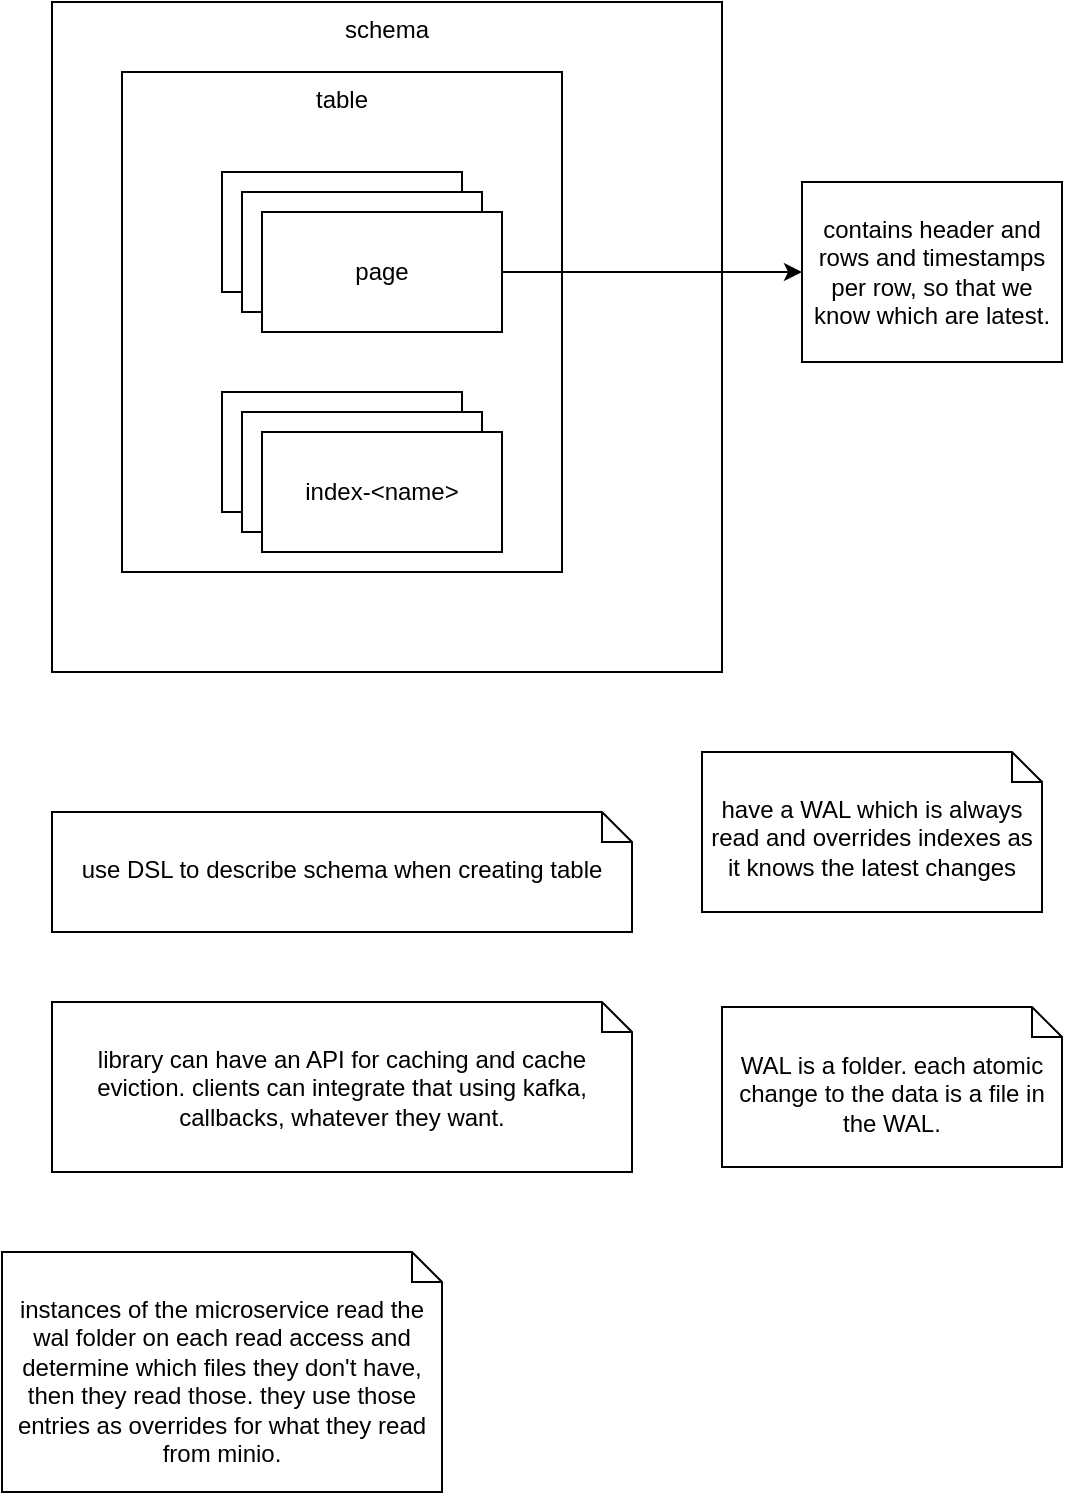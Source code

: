 <mxfile version="26.0.7">
  <diagram name="Page-1" id="Zd5h04fM4v0t592Zn4om">
    <mxGraphModel dx="1434" dy="754" grid="1" gridSize="10" guides="1" tooltips="1" connect="1" arrows="1" fold="1" page="1" pageScale="1" pageWidth="827" pageHeight="1169" math="0" shadow="0">
      <root>
        <mxCell id="0" />
        <mxCell id="1" parent="0" />
        <mxCell id="_BPiIGnPzIFbj7_7w4_a-9" value="schema" style="rounded=0;whiteSpace=wrap;html=1;verticalAlign=top;" vertex="1" parent="1">
          <mxGeometry x="185" y="85" width="335" height="335" as="geometry" />
        </mxCell>
        <mxCell id="_BPiIGnPzIFbj7_7w4_a-3" value="table" style="rounded=0;whiteSpace=wrap;html=1;verticalAlign=top;" vertex="1" parent="1">
          <mxGeometry x="220" y="120" width="220" height="250" as="geometry" />
        </mxCell>
        <mxCell id="_BPiIGnPzIFbj7_7w4_a-1" value="page" style="rounded=0;whiteSpace=wrap;html=1;" vertex="1" parent="1">
          <mxGeometry x="270" y="170" width="120" height="60" as="geometry" />
        </mxCell>
        <mxCell id="_BPiIGnPzIFbj7_7w4_a-2" value="index-&amp;lt;name&amp;gt;" style="rounded=0;whiteSpace=wrap;html=1;" vertex="1" parent="1">
          <mxGeometry x="270" y="280" width="120" height="60" as="geometry" />
        </mxCell>
        <mxCell id="_BPiIGnPzIFbj7_7w4_a-4" value="page" style="rounded=0;whiteSpace=wrap;html=1;" vertex="1" parent="1">
          <mxGeometry x="280" y="180" width="120" height="60" as="geometry" />
        </mxCell>
        <mxCell id="_BPiIGnPzIFbj7_7w4_a-12" style="edgeStyle=orthogonalEdgeStyle;rounded=0;orthogonalLoop=1;jettySize=auto;html=1;" edge="1" parent="1" source="_BPiIGnPzIFbj7_7w4_a-5" target="_BPiIGnPzIFbj7_7w4_a-10">
          <mxGeometry relative="1" as="geometry" />
        </mxCell>
        <mxCell id="_BPiIGnPzIFbj7_7w4_a-5" value="page" style="rounded=0;whiteSpace=wrap;html=1;" vertex="1" parent="1">
          <mxGeometry x="290" y="190" width="120" height="60" as="geometry" />
        </mxCell>
        <mxCell id="_BPiIGnPzIFbj7_7w4_a-6" value="index-&amp;lt;name&amp;gt;" style="rounded=0;whiteSpace=wrap;html=1;" vertex="1" parent="1">
          <mxGeometry x="280" y="290" width="120" height="60" as="geometry" />
        </mxCell>
        <mxCell id="_BPiIGnPzIFbj7_7w4_a-7" value="index-&amp;lt;name&amp;gt;" style="rounded=0;whiteSpace=wrap;html=1;" vertex="1" parent="1">
          <mxGeometry x="290" y="300" width="120" height="60" as="geometry" />
        </mxCell>
        <mxCell id="_BPiIGnPzIFbj7_7w4_a-8" value="use DSL to describe schema when creating table" style="shape=note2;boundedLbl=1;whiteSpace=wrap;html=1;size=15;verticalAlign=top;align=center;" vertex="1" parent="1">
          <mxGeometry x="185" y="490" width="290" height="60" as="geometry" />
        </mxCell>
        <mxCell id="_BPiIGnPzIFbj7_7w4_a-10" value="contains header and rows and timestamps per row, so that we know which are latest." style="rounded=0;whiteSpace=wrap;html=1;" vertex="1" parent="1">
          <mxGeometry x="560" y="175" width="130" height="90" as="geometry" />
        </mxCell>
        <mxCell id="_BPiIGnPzIFbj7_7w4_a-11" value="library can have an API for caching and cache eviction. clients can integrate that using kafka, callbacks, whatever they want." style="shape=note2;boundedLbl=1;whiteSpace=wrap;html=1;size=15;verticalAlign=top;align=center;" vertex="1" parent="1">
          <mxGeometry x="185" y="585" width="290" height="85" as="geometry" />
        </mxCell>
        <mxCell id="_BPiIGnPzIFbj7_7w4_a-13" value="have a WAL which is always read and overrides indexes as it knows the latest changes" style="shape=note2;boundedLbl=1;whiteSpace=wrap;html=1;size=15;verticalAlign=top;align=center;" vertex="1" parent="1">
          <mxGeometry x="510" y="460" width="170" height="80" as="geometry" />
        </mxCell>
        <mxCell id="_BPiIGnPzIFbj7_7w4_a-14" value="WAL is a folder. each atomic change to the data is a file in the WAL." style="shape=note2;boundedLbl=1;whiteSpace=wrap;html=1;size=15;verticalAlign=top;align=center;" vertex="1" parent="1">
          <mxGeometry x="520" y="587.5" width="170" height="80" as="geometry" />
        </mxCell>
        <mxCell id="_BPiIGnPzIFbj7_7w4_a-15" value="instances of the microservice read the wal folder on each read access and determine which files they don&#39;t have, then they read those. they use those entries as overrides for what they read from minio." style="shape=note2;boundedLbl=1;whiteSpace=wrap;html=1;size=15;verticalAlign=top;align=center;" vertex="1" parent="1">
          <mxGeometry x="160" y="710" width="220" height="120" as="geometry" />
        </mxCell>
      </root>
    </mxGraphModel>
  </diagram>
</mxfile>
